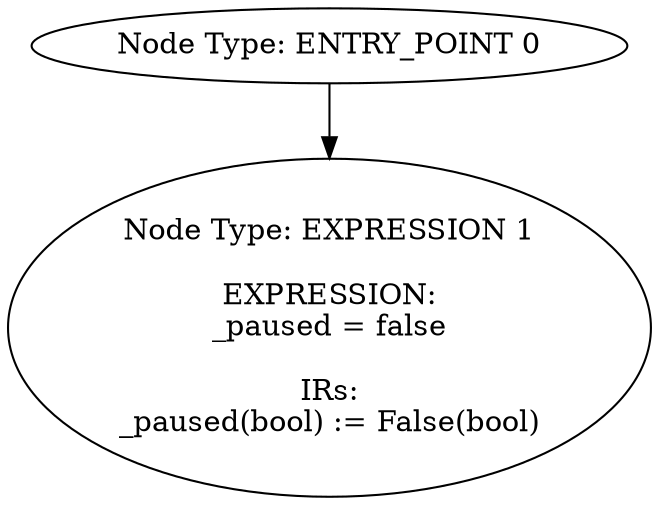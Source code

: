 digraph{
0[label="Node Type: ENTRY_POINT 0
"];
0->1;
1[label="Node Type: EXPRESSION 1

EXPRESSION:
_paused = false

IRs:
_paused(bool) := False(bool)"];
}
